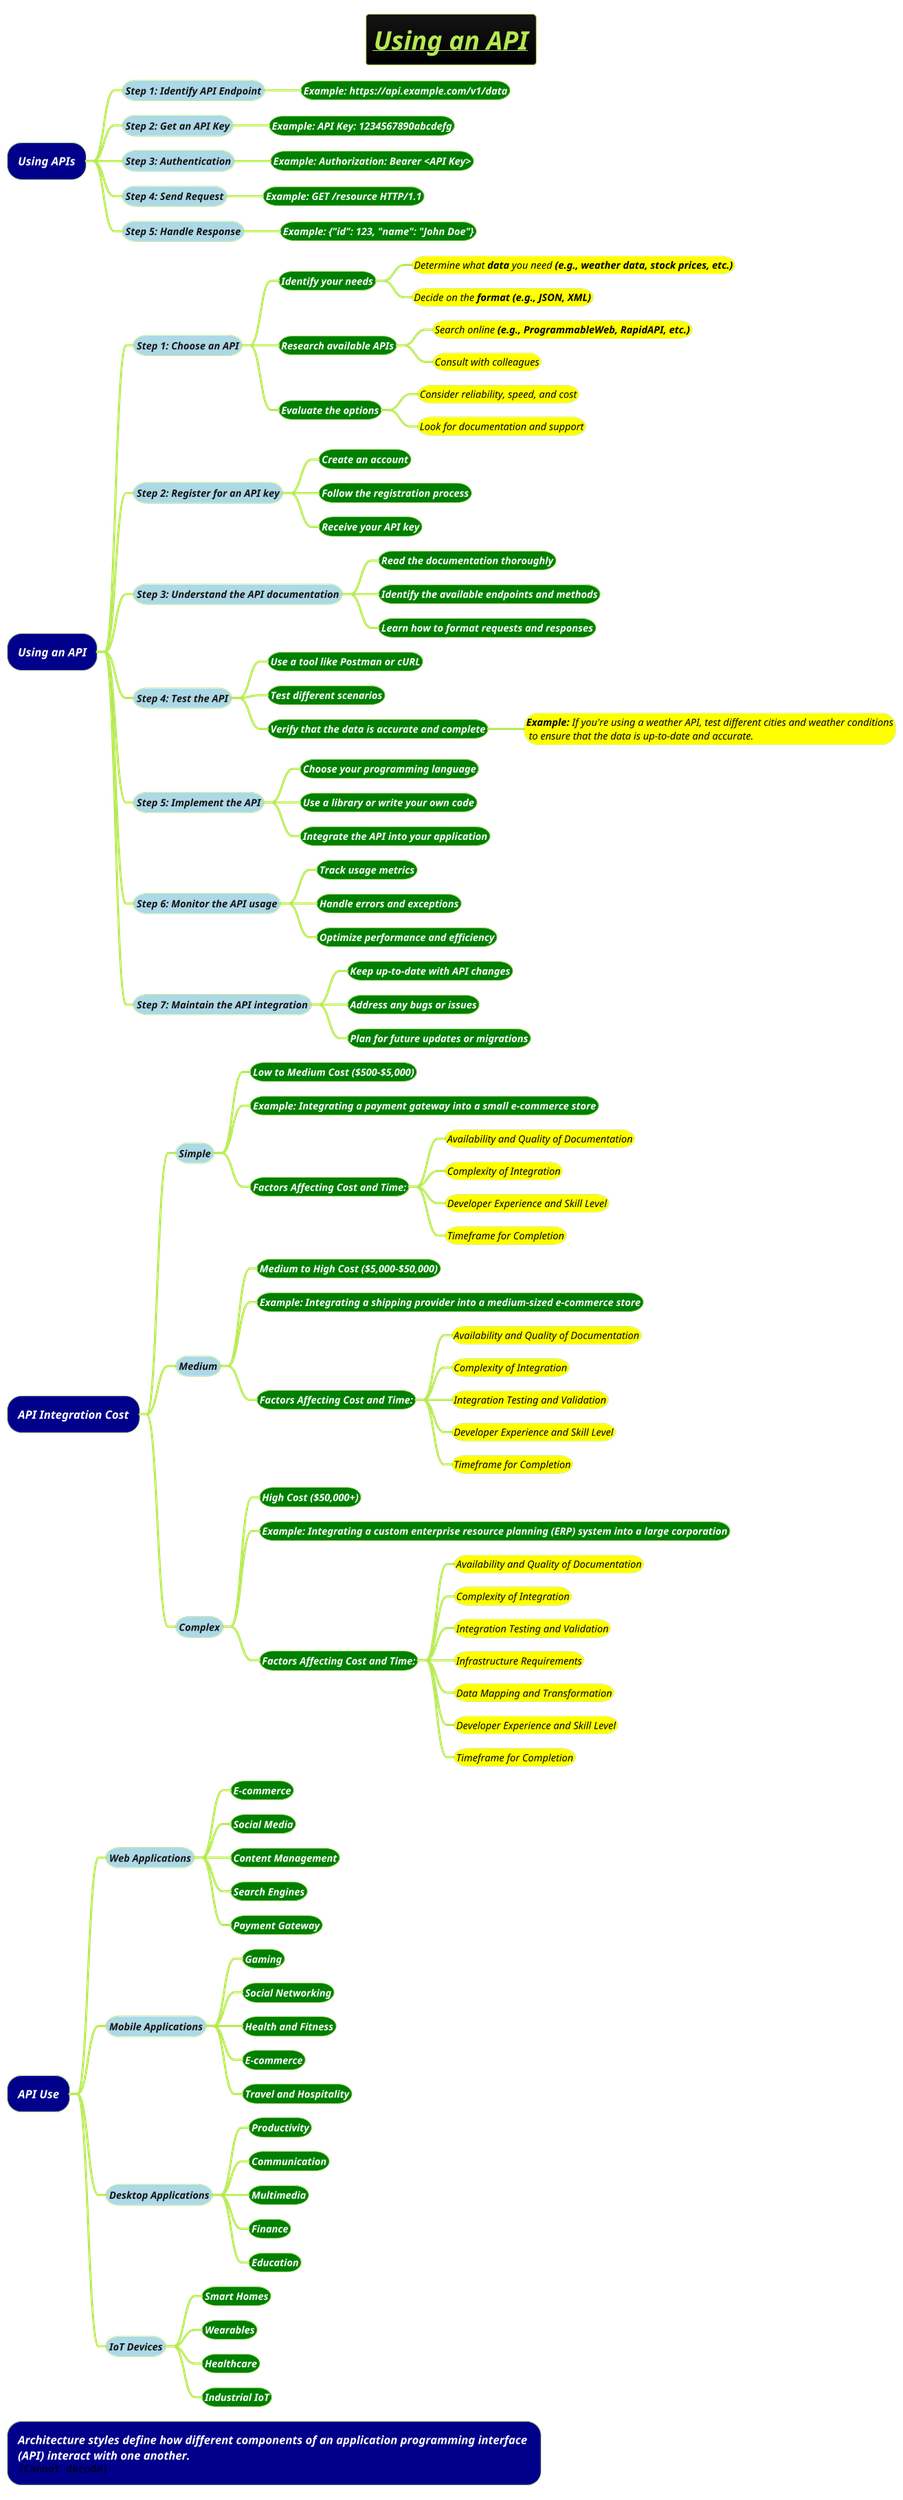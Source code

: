 @startmindmap
title =<i><b><u>Using an API
!theme hacker

*[#darkblue] <color:white><i>Using APIs
**[#lightblue] <i><color #blac><size:14>**Step 1:** Identify API Endpoint
***[#green] <b><i><color #white><size:14>**Example:** https://api.example.com/v1/data
**[#lightblue] <i><color #blac><size:14>Step 2: Get an API Key
***[#green] <b><i><color #white><size:14>**Example:** API Key: 1234567890abcdefg
**[#lightblue] <i><color #blac><size:14>**Step 3:** Authentication
***[#green] <b><i><color #white><size:14>**Example:** Authorization: Bearer <API Key>
**[#lightblue] <i><color #blac><size:14>**Step 4:** Send Request
***[#green] <b><i><color #white><size:14>**Example:** GET /resource HTTP/1.1
**[#lightblue] <i><color #blac><size:14>**Step 5:** Handle Response
***[#green] <b><i><color #white><size:14>**Example:** {"id": 123, "name": "John Doe"}

*[#darkblue] <color:white><i>Using an API
**[#lightblue] <i><color #blac><size:14>Step 1: Choose an API
***[#green] <b><i><color #white><size:14>Identify your needs
****[#yellow] <i><color #black><size:14>Determine what **data** you need <b>(e.g., weather data, stock prices, etc.)
****[#yellow] <i><color #black><size:14>Decide on the **format** <b>(e.g., JSON, XML)
***[#green] <b><i><color #white><size:14>Research available APIs
****[#yellow] <i><color #black><size:14>Search online <b>(e.g., ProgrammableWeb, RapidAPI, etc.)
****[#yellow] <i><color #black><size:14>Consult with colleagues
***[#green] <b><i><color #white><size:14>Evaluate the options
****[#yellow] <i><color #black><size:14>Consider reliability, speed, and cost
****[#yellow] <i><color #black><size:14>Look for documentation and support
**[#lightblue] <i><color #blac><size:14>Step 2: Register for an API key
***[#green] <b><i><color #white><size:14>Create an account
***[#green] <b><i><color #white><size:14>Follow the registration process
***[#green] <b><i><color #white><size:14>Receive your API key
**[#lightblue] <i><color #blac><size:14>**Step 3:** Understand the API documentation
***[#green] <b><i><color #white><size:14>Read the documentation thoroughly
***[#green] <b><i><color #white><size:14>Identify the available endpoints and methods
***[#green] <b><i><color #white><size:14>Learn how to format requests and responses
**[#lightblue] <i><color #blac><size:14>Step 4: Test the API
***[#green] <b><i><color #white><size:14>Use a tool like Postman or cURL
***[#green] <b><i><color #white><size:14>Test different scenarios
***[#green] <b><i><color #white><size:14>Verify that the data is accurate and complete
****[#yellow] <i><color #black><size:14>**Example:** If you're using a weather API, test different cities and weather conditions\n<i><color #black><size:14> to ensure that the data is up-to-date and accurate.
**[#lightblue] <i><color #blac><size:14>Step 5: Implement the API
***[#green] <b><i><color #white><size:14>Choose your programming language
***[#green] <b><i><color #white><size:14>Use a library or write your own code
***[#green] <b><i><color #white><size:14>Integrate the API into your application
**[#lightblue] <i><color #blac><size:14>Step 6: Monitor the API usage
***[#green] <b><i><color #white><size:14>Track usage metrics
***[#green] <b><i><color #white><size:14>Handle errors and exceptions
***[#green] <b><i><color #white><size:14>Optimize performance and efficiency
**[#lightblue] <i><color #blac><size:14>Step 7: Maintain the API integration
***[#green] <b><i><color #white><size:14>Keep up-to-date with API changes
***[#green] <b><i><color #white><size:14>Address any bugs or issues
***[#green] <b><i><color #white><size:14>Plan for future updates or migrations

*[#darkblue] <color:white><i>API Integration Cost
**[#lightblue] <i><color #blac><size:14>Simple
***[#green] <b><i><color #white><size:14>Low to Medium Cost <b>($500-$5,000)
***[#green] <b><i><color #white><size:14>**Example:** Integrating a payment gateway into a small e-commerce store
***[#green] <b><i><color #white><size:14>Factors Affecting Cost and Time:
****[#yellow] <i><color #black><size:14>Availability and Quality of Documentation
****[#yellow] <i><color #black><size:14>Complexity of Integration
****[#yellow] <i><color #black><size:14>Developer Experience and Skill Level
****[#yellow] <i><color #black><size:14>Timeframe for Completion
**[#lightblue] <i><color #blac><size:14>Medium
***[#green] <b><i><color #white><size:14>Medium to High Cost <b>($5,000-$50,000)
***[#green] <b><i><color #white><size:14>**Example:** Integrating a shipping provider into a medium-sized e-commerce store
***[#green] <b><i><color #white><size:14>Factors Affecting Cost and Time:
****[#yellow] <i><color #black><size:14>Availability and Quality of Documentation
****[#yellow] <i><color #black><size:14>Complexity of Integration
****[#yellow] <i><color #black><size:14>Integration Testing and Validation
****[#yellow] <i><color #black><size:14>Developer Experience and Skill Level
****[#yellow] <i><color #black><size:14>Timeframe for Completion
**[#lightblue] <i><color #blac><size:14>Complex
***[#green] <b><i><color #white><size:14>High Cost <b>($50,000+)
***[#green] <b><i><color #white><size:14>**Example:** Integrating a custom enterprise resource planning <b>(ERP) system into a large corporation
***[#green] <b><i><color #white><size:14>Factors Affecting Cost and Time:
****[#yellow] <i><color #black><size:14>Availability and Quality of Documentation
****[#yellow] <i><color #black><size:14>Complexity of Integration
****[#yellow] <i><color #black><size:14>Integration Testing and Validation
****[#yellow] <i><color #black><size:14>Infrastructure Requirements
****[#yellow] <i><color #black><size:14>Data Mapping and Transformation
****[#yellow] <i><color #black><size:14>Developer Experience and Skill Level
****[#yellow] <i><color #black><size:14>Timeframe for Completion

*[#darkblue] <color:white><i>API Use
**[#lightblue] <i><color #blac><size:14>Web Applications
***[#green] <b><i><color #white><size:14>E-commerce
***[#green] <b><i><color #white><size:14>Social Media
***[#green] <b><i><color #white><size:14>Content Management
***[#green] <b><i><color #white><size:14>Search Engines
***[#green] <b><i><color #white><size:14>Payment Gateway
**[#lightblue] <i><color #blac><size:14>Mobile Applications
***[#green] <b><i><color #white><size:14>Gaming
***[#green] <b><i><color #white><size:14>Social Networking
***[#green] <b><i><color #white><size:14>Health and Fitness
***[#green] <b><i><color #white><size:14>E-commerce
***[#green] <b><i><color #white><size:14>Travel and Hospitality
**[#lightblue] <i><color #blac><size:14>Desktop Applications
***[#green] <b><i><color #white><size:14>Productivity
***[#green] <b><i><color #white><size:14>Communication
***[#green] <b><i><color #white><size:14>Multimedia
***[#green] <b><i><color #white><size:14>Finance
***[#green] <b><i><color #white><size:14>Education
**[#lightblue] <i><color #blac><size:14>IoT Devices
***[#green] <b><i><color #white><size:14>Smart Homes
***[#green] <b><i><color #white><size:14>Wearables
***[#green] <b><i><color #white><size:14>Healthcare
***[#green] <b><i><color #white><size:14>Industrial IoT

*[#darkblue] <color:white><i>Architecture styles define how different components of an application programming interface \n<color:white><i>(API) interact with one another. \n<img:images/img.png>
@endmindmap
